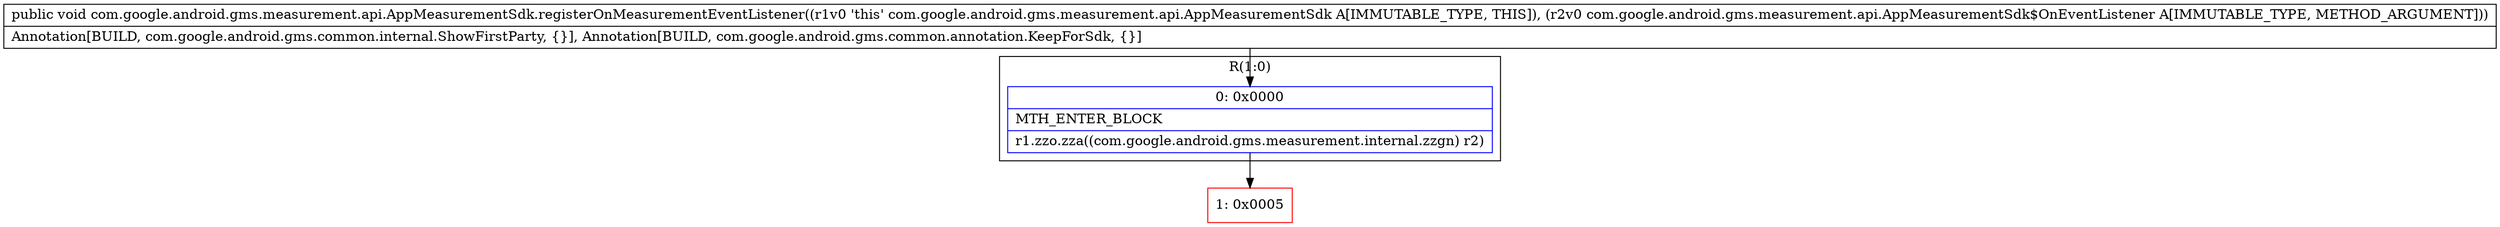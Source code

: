 digraph "CFG forcom.google.android.gms.measurement.api.AppMeasurementSdk.registerOnMeasurementEventListener(Lcom\/google\/android\/gms\/measurement\/api\/AppMeasurementSdk$OnEventListener;)V" {
subgraph cluster_Region_1184795822 {
label = "R(1:0)";
node [shape=record,color=blue];
Node_0 [shape=record,label="{0\:\ 0x0000|MTH_ENTER_BLOCK\l|r1.zzo.zza((com.google.android.gms.measurement.internal.zzgn) r2)\l}"];
}
Node_1 [shape=record,color=red,label="{1\:\ 0x0005}"];
MethodNode[shape=record,label="{public void com.google.android.gms.measurement.api.AppMeasurementSdk.registerOnMeasurementEventListener((r1v0 'this' com.google.android.gms.measurement.api.AppMeasurementSdk A[IMMUTABLE_TYPE, THIS]), (r2v0 com.google.android.gms.measurement.api.AppMeasurementSdk$OnEventListener A[IMMUTABLE_TYPE, METHOD_ARGUMENT]))  | Annotation[BUILD, com.google.android.gms.common.internal.ShowFirstParty, \{\}], Annotation[BUILD, com.google.android.gms.common.annotation.KeepForSdk, \{\}]\l}"];
MethodNode -> Node_0;
Node_0 -> Node_1;
}

